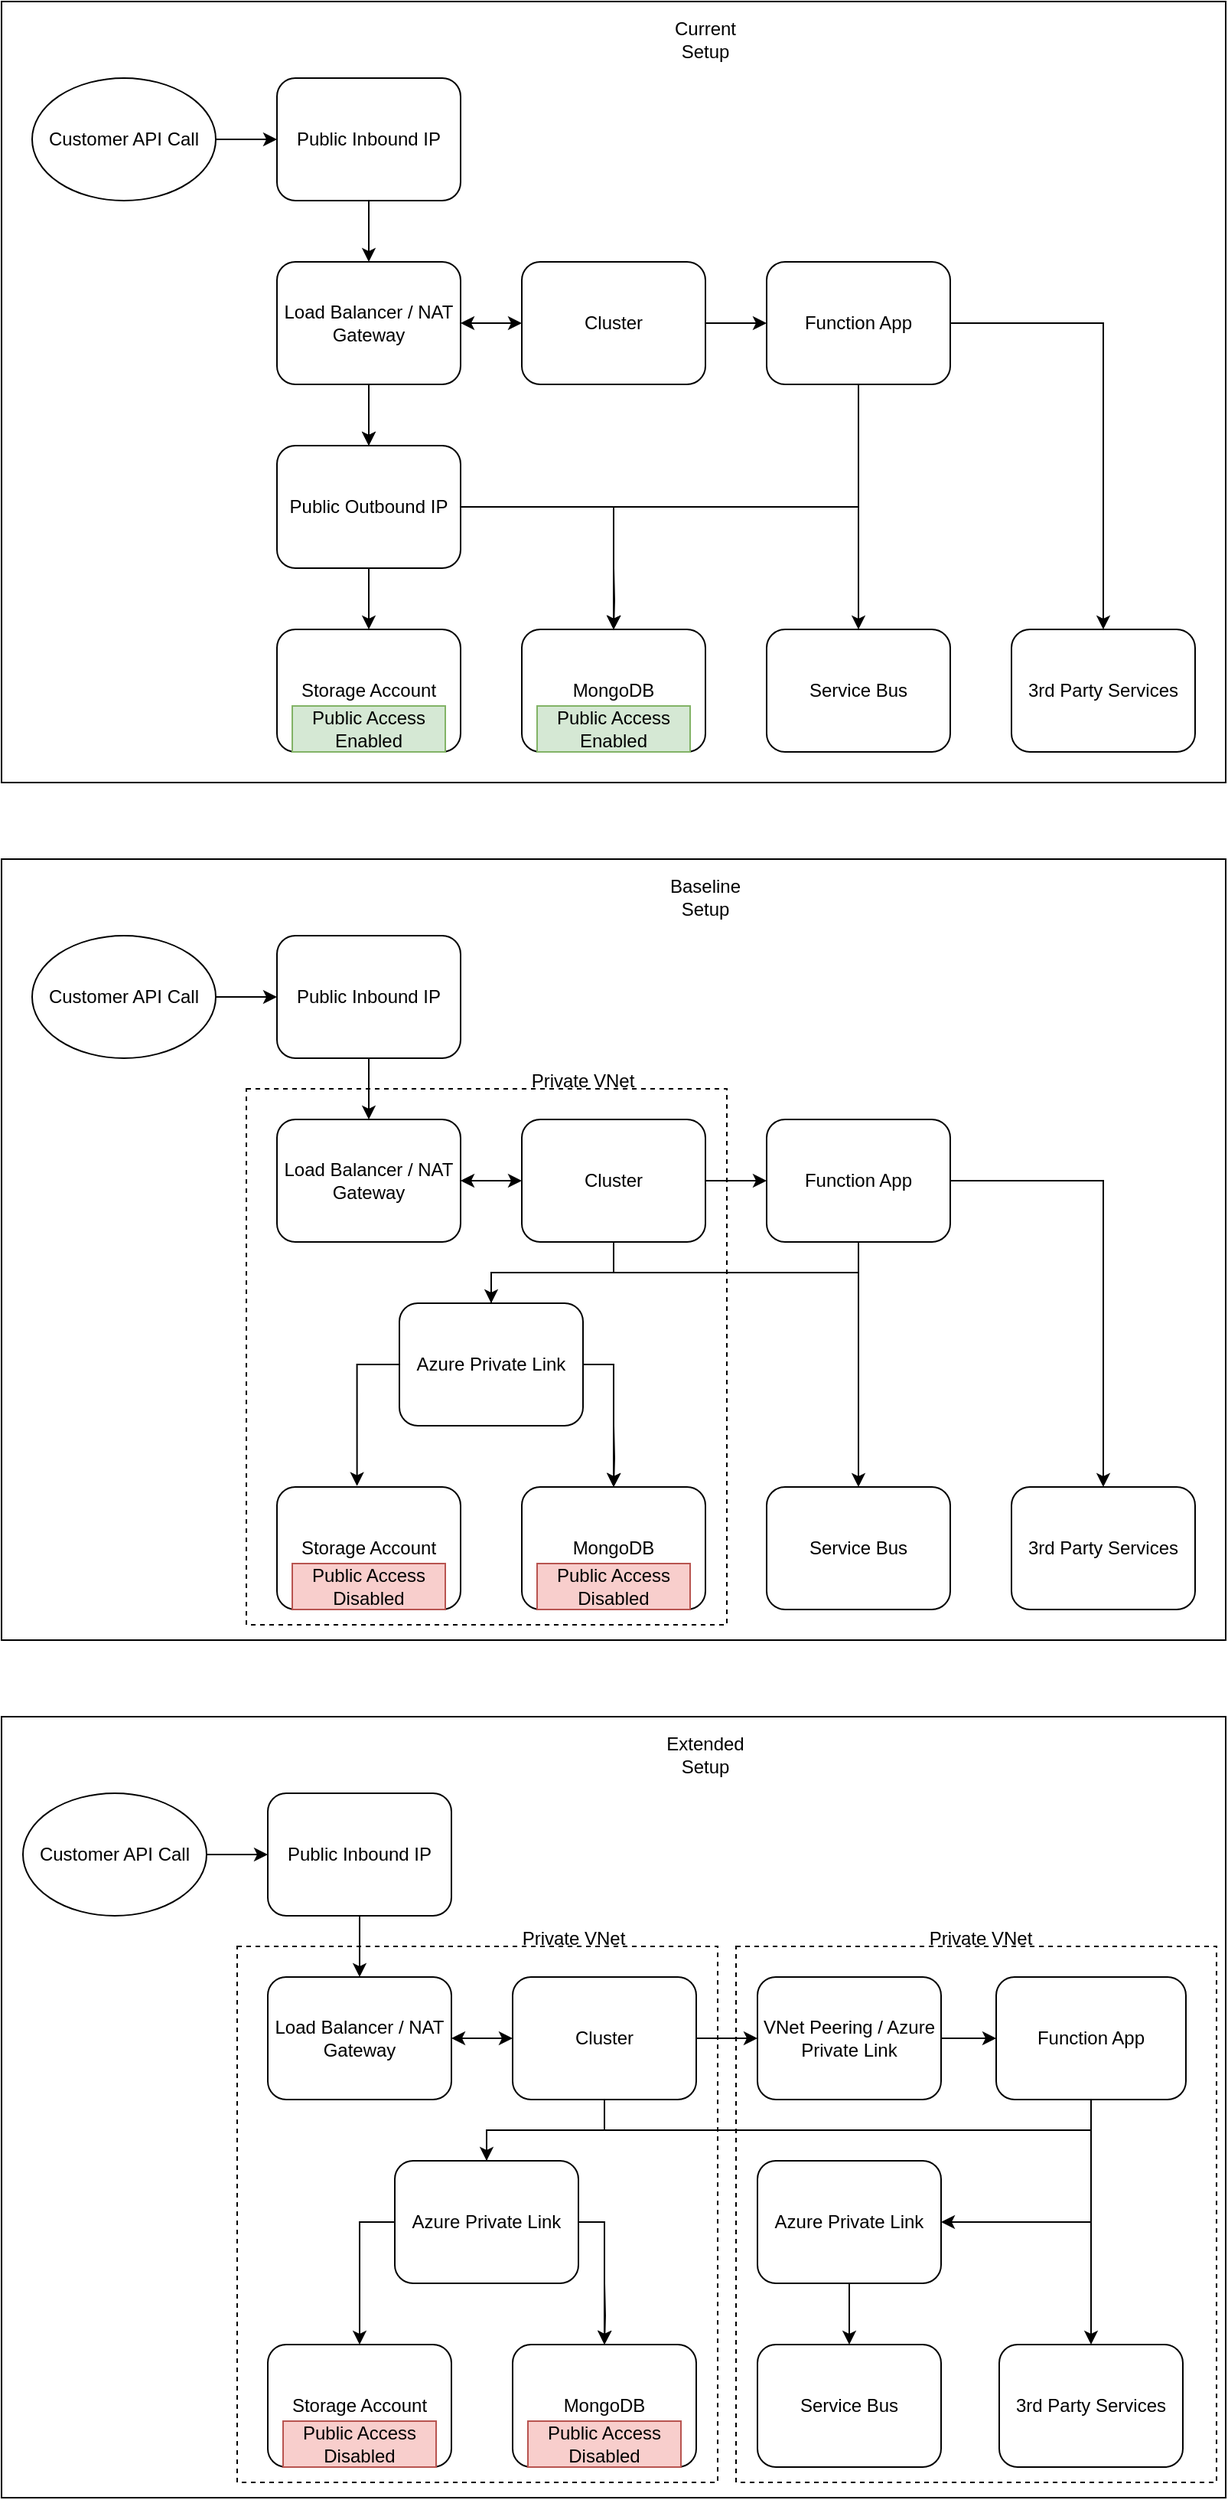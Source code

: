 <mxfile version="23.1.4" type="github">
  <diagram name="Page-1" id="20M73AAbPpsOpiNFh2Rf">
    <mxGraphModel dx="2565" dy="1485" grid="1" gridSize="10" guides="1" tooltips="1" connect="1" arrows="1" fold="1" page="1" pageScale="1" pageWidth="827" pageHeight="1169" math="0" shadow="0">
      <root>
        <mxCell id="0" />
        <mxCell id="1" parent="0" />
        <mxCell id="LOcvImVd184odbR1vvfn-132" value="" style="rounded=0;whiteSpace=wrap;html=1;" parent="1" vertex="1">
          <mxGeometry x="20" y="30" width="800" height="510" as="geometry" />
        </mxCell>
        <mxCell id="LOcvImVd184odbR1vvfn-131" value="" style="rounded=0;whiteSpace=wrap;html=1;" parent="1" vertex="1">
          <mxGeometry x="20" y="1150" width="800" height="510" as="geometry" />
        </mxCell>
        <mxCell id="LOcvImVd184odbR1vvfn-130" value="" style="rounded=0;whiteSpace=wrap;html=1;" parent="1" vertex="1">
          <mxGeometry x="20" y="590" width="800" height="510" as="geometry" />
        </mxCell>
        <mxCell id="LOcvImVd184odbR1vvfn-82" value="" style="rounded=0;whiteSpace=wrap;html=1;fillColor=none;dashed=1;" parent="1" vertex="1">
          <mxGeometry x="180" y="740" width="314" height="350" as="geometry" />
        </mxCell>
        <mxCell id="LOcvImVd184odbR1vvfn-113" value="" style="rounded=0;whiteSpace=wrap;html=1;fillColor=none;dashed=1;" parent="1" vertex="1">
          <mxGeometry x="500" y="1300" width="314" height="350" as="geometry" />
        </mxCell>
        <mxCell id="LOcvImVd184odbR1vvfn-107" value="" style="rounded=0;whiteSpace=wrap;html=1;fillColor=none;dashed=1;" parent="1" vertex="1">
          <mxGeometry x="174" y="1300" width="314" height="350" as="geometry" />
        </mxCell>
        <mxCell id="LOcvImVd184odbR1vvfn-3" style="edgeStyle=orthogonalEdgeStyle;rounded=0;orthogonalLoop=1;jettySize=auto;html=1;entryX=0.5;entryY=0;entryDx=0;entryDy=0;startArrow=none;startFill=0;exitX=0.5;exitY=1;exitDx=0;exitDy=0;" parent="1" source="LOcvImVd184odbR1vvfn-48" target="LOcvImVd184odbR1vvfn-2" edge="1">
          <mxGeometry relative="1" as="geometry">
            <mxPoint x="260" y="400" as="sourcePoint" />
          </mxGeometry>
        </mxCell>
        <mxCell id="LOcvImVd184odbR1vvfn-2" value="Storage Account" style="rounded=1;whiteSpace=wrap;html=1;" parent="1" vertex="1">
          <mxGeometry x="200" y="440" width="120" height="80" as="geometry" />
        </mxCell>
        <mxCell id="LOcvImVd184odbR1vvfn-11" value="MongoDB" style="rounded=1;whiteSpace=wrap;html=1;" parent="1" vertex="1">
          <mxGeometry x="360" y="440" width="120" height="80" as="geometry" />
        </mxCell>
        <mxCell id="LOcvImVd184odbR1vvfn-14" style="edgeStyle=orthogonalEdgeStyle;rounded=0;orthogonalLoop=1;jettySize=auto;html=1;entryX=0.5;entryY=0;entryDx=0;entryDy=0;startArrow=none;startFill=0;" parent="1" target="LOcvImVd184odbR1vvfn-11" edge="1">
          <mxGeometry relative="1" as="geometry">
            <mxPoint x="420" y="400" as="sourcePoint" />
          </mxGeometry>
        </mxCell>
        <mxCell id="LOcvImVd184odbR1vvfn-16" style="edgeStyle=orthogonalEdgeStyle;rounded=0;orthogonalLoop=1;jettySize=auto;html=1;entryX=0.5;entryY=0;entryDx=0;entryDy=0;startArrow=none;startFill=0;" parent="1" source="LOcvImVd184odbR1vvfn-13" target="LOcvImVd184odbR1vvfn-15" edge="1">
          <mxGeometry relative="1" as="geometry" />
        </mxCell>
        <mxCell id="LOcvImVd184odbR1vvfn-18" style="edgeStyle=orthogonalEdgeStyle;rounded=0;orthogonalLoop=1;jettySize=auto;html=1;" parent="1" source="LOcvImVd184odbR1vvfn-13" target="LOcvImVd184odbR1vvfn-17" edge="1">
          <mxGeometry relative="1" as="geometry" />
        </mxCell>
        <mxCell id="LOcvImVd184odbR1vvfn-126" style="edgeStyle=orthogonalEdgeStyle;rounded=0;orthogonalLoop=1;jettySize=auto;html=1;entryX=0.5;entryY=0;entryDx=0;entryDy=0;" parent="1" source="LOcvImVd184odbR1vvfn-13" target="LOcvImVd184odbR1vvfn-11" edge="1">
          <mxGeometry relative="1" as="geometry">
            <Array as="points">
              <mxPoint x="580" y="360" />
              <mxPoint x="420" y="360" />
            </Array>
          </mxGeometry>
        </mxCell>
        <mxCell id="LOcvImVd184odbR1vvfn-13" value="Function App" style="rounded=1;whiteSpace=wrap;html=1;" parent="1" vertex="1">
          <mxGeometry x="520" y="200" width="120" height="80" as="geometry" />
        </mxCell>
        <mxCell id="LOcvImVd184odbR1vvfn-15" value="Service Bus" style="rounded=1;whiteSpace=wrap;html=1;" parent="1" vertex="1">
          <mxGeometry x="520" y="440" width="120" height="80" as="geometry" />
        </mxCell>
        <mxCell id="LOcvImVd184odbR1vvfn-17" value="3rd Party Services" style="rounded=1;whiteSpace=wrap;html=1;" parent="1" vertex="1">
          <mxGeometry x="680" y="440" width="120" height="80" as="geometry" />
        </mxCell>
        <mxCell id="LOcvImVd184odbR1vvfn-52" style="edgeStyle=orthogonalEdgeStyle;rounded=0;orthogonalLoop=1;jettySize=auto;html=1;entryX=0.5;entryY=0;entryDx=0;entryDy=0;" parent="1" source="LOcvImVd184odbR1vvfn-48" target="LOcvImVd184odbR1vvfn-11" edge="1">
          <mxGeometry relative="1" as="geometry">
            <Array as="points">
              <mxPoint x="420" y="360" />
            </Array>
          </mxGeometry>
        </mxCell>
        <mxCell id="LOcvImVd184odbR1vvfn-42" value="Load Balancer / NAT Gateway" style="rounded=1;whiteSpace=wrap;html=1;" parent="1" vertex="1">
          <mxGeometry x="200" y="200" width="120" height="80" as="geometry" />
        </mxCell>
        <mxCell id="LOcvImVd184odbR1vvfn-50" value="" style="edgeStyle=orthogonalEdgeStyle;rounded=0;orthogonalLoop=1;jettySize=auto;html=1;entryX=0.5;entryY=0;entryDx=0;entryDy=0;startArrow=classic;startFill=1;" parent="1" source="LOcvImVd184odbR1vvfn-13" target="LOcvImVd184odbR1vvfn-1" edge="1">
          <mxGeometry relative="1" as="geometry">
            <mxPoint x="520" y="240" as="sourcePoint" />
            <mxPoint x="420" y="320" as="targetPoint" />
            <Array as="points">
              <mxPoint x="420" y="240" />
            </Array>
          </mxGeometry>
        </mxCell>
        <mxCell id="LOcvImVd184odbR1vvfn-59" style="edgeStyle=orthogonalEdgeStyle;rounded=0;orthogonalLoop=1;jettySize=auto;html=1;entryX=1;entryY=0.5;entryDx=0;entryDy=0;startArrow=classic;startFill=1;" parent="1" source="LOcvImVd184odbR1vvfn-1" target="LOcvImVd184odbR1vvfn-42" edge="1">
          <mxGeometry relative="1" as="geometry" />
        </mxCell>
        <mxCell id="LOcvImVd184odbR1vvfn-1" value="Cluster" style="rounded=1;whiteSpace=wrap;html=1;" parent="1" vertex="1">
          <mxGeometry x="360" y="200" width="120" height="80" as="geometry" />
        </mxCell>
        <mxCell id="LOcvImVd184odbR1vvfn-53" value="" style="edgeStyle=orthogonalEdgeStyle;rounded=0;orthogonalLoop=1;jettySize=auto;html=1;entryX=0.5;entryY=0;entryDx=0;entryDy=0;startArrow=none;startFill=0;exitX=0.5;exitY=1;exitDx=0;exitDy=0;" parent="1" source="LOcvImVd184odbR1vvfn-42" target="LOcvImVd184odbR1vvfn-48" edge="1">
          <mxGeometry relative="1" as="geometry">
            <mxPoint x="260" y="280" as="sourcePoint" />
            <mxPoint x="260" y="440" as="targetPoint" />
          </mxGeometry>
        </mxCell>
        <mxCell id="LOcvImVd184odbR1vvfn-54" value="" style="edgeStyle=orthogonalEdgeStyle;rounded=0;orthogonalLoop=1;jettySize=auto;html=1;entryX=0.5;entryY=0;entryDx=0;entryDy=0;" parent="1" source="LOcvImVd184odbR1vvfn-42" target="LOcvImVd184odbR1vvfn-48" edge="1">
          <mxGeometry relative="1" as="geometry">
            <mxPoint x="260" y="280" as="sourcePoint" />
            <mxPoint x="420" y="440" as="targetPoint" />
            <Array as="points" />
          </mxGeometry>
        </mxCell>
        <mxCell id="LOcvImVd184odbR1vvfn-48" value="Public Outbound IP" style="rounded=1;whiteSpace=wrap;html=1;" parent="1" vertex="1">
          <mxGeometry x="200" y="320" width="120" height="80" as="geometry" />
        </mxCell>
        <mxCell id="LOcvImVd184odbR1vvfn-56" style="edgeStyle=orthogonalEdgeStyle;rounded=0;orthogonalLoop=1;jettySize=auto;html=1;entryX=0.5;entryY=0;entryDx=0;entryDy=0;" parent="1" source="LOcvImVd184odbR1vvfn-55" target="LOcvImVd184odbR1vvfn-42" edge="1">
          <mxGeometry relative="1" as="geometry" />
        </mxCell>
        <mxCell id="LOcvImVd184odbR1vvfn-55" value="Public Inbound IP" style="rounded=1;whiteSpace=wrap;html=1;" parent="1" vertex="1">
          <mxGeometry x="200" y="80" width="120" height="80" as="geometry" />
        </mxCell>
        <mxCell id="LOcvImVd184odbR1vvfn-84" style="edgeStyle=orthogonalEdgeStyle;rounded=0;orthogonalLoop=1;jettySize=auto;html=1;entryX=0;entryY=0.5;entryDx=0;entryDy=0;" parent="1" source="LOcvImVd184odbR1vvfn-57" target="LOcvImVd184odbR1vvfn-55" edge="1">
          <mxGeometry relative="1" as="geometry" />
        </mxCell>
        <mxCell id="LOcvImVd184odbR1vvfn-57" value="Customer API Call" style="ellipse;whiteSpace=wrap;html=1;" parent="1" vertex="1">
          <mxGeometry x="40" y="80" width="120" height="80" as="geometry" />
        </mxCell>
        <mxCell id="LOcvImVd184odbR1vvfn-61" value="Storage Account" style="rounded=1;whiteSpace=wrap;html=1;" parent="1" vertex="1">
          <mxGeometry x="200" y="1000" width="120" height="80" as="geometry" />
        </mxCell>
        <mxCell id="LOcvImVd184odbR1vvfn-62" value="MongoDB" style="rounded=1;whiteSpace=wrap;html=1;" parent="1" vertex="1">
          <mxGeometry x="360" y="1000" width="120" height="80" as="geometry" />
        </mxCell>
        <mxCell id="LOcvImVd184odbR1vvfn-63" style="edgeStyle=orthogonalEdgeStyle;rounded=0;orthogonalLoop=1;jettySize=auto;html=1;entryX=0.5;entryY=0;entryDx=0;entryDy=0;startArrow=none;startFill=0;" parent="1" target="LOcvImVd184odbR1vvfn-62" edge="1">
          <mxGeometry relative="1" as="geometry">
            <mxPoint x="420" y="960" as="sourcePoint" />
          </mxGeometry>
        </mxCell>
        <mxCell id="LOcvImVd184odbR1vvfn-64" style="edgeStyle=orthogonalEdgeStyle;rounded=0;orthogonalLoop=1;jettySize=auto;html=1;entryX=0.5;entryY=0;entryDx=0;entryDy=0;startArrow=none;startFill=0;" parent="1" source="LOcvImVd184odbR1vvfn-66" target="LOcvImVd184odbR1vvfn-67" edge="1">
          <mxGeometry relative="1" as="geometry" />
        </mxCell>
        <mxCell id="LOcvImVd184odbR1vvfn-65" style="edgeStyle=orthogonalEdgeStyle;rounded=0;orthogonalLoop=1;jettySize=auto;html=1;" parent="1" source="LOcvImVd184odbR1vvfn-66" target="LOcvImVd184odbR1vvfn-68" edge="1">
          <mxGeometry relative="1" as="geometry" />
        </mxCell>
        <mxCell id="LOcvImVd184odbR1vvfn-127" style="edgeStyle=orthogonalEdgeStyle;rounded=0;orthogonalLoop=1;jettySize=auto;html=1;entryX=1;entryY=0.5;entryDx=0;entryDy=0;" parent="1" source="LOcvImVd184odbR1vvfn-66" target="LOcvImVd184odbR1vvfn-76" edge="1">
          <mxGeometry relative="1" as="geometry">
            <Array as="points">
              <mxPoint x="580" y="860" />
              <mxPoint x="340" y="860" />
              <mxPoint x="340" y="920" />
            </Array>
          </mxGeometry>
        </mxCell>
        <mxCell id="LOcvImVd184odbR1vvfn-66" value="Function App" style="rounded=1;whiteSpace=wrap;html=1;" parent="1" vertex="1">
          <mxGeometry x="520" y="760" width="120" height="80" as="geometry" />
        </mxCell>
        <mxCell id="LOcvImVd184odbR1vvfn-67" value="Service Bus" style="rounded=1;whiteSpace=wrap;html=1;" parent="1" vertex="1">
          <mxGeometry x="520" y="1000" width="120" height="80" as="geometry" />
        </mxCell>
        <mxCell id="LOcvImVd184odbR1vvfn-68" value="3rd Party Services" style="rounded=1;whiteSpace=wrap;html=1;" parent="1" vertex="1">
          <mxGeometry x="680" y="1000" width="120" height="80" as="geometry" />
        </mxCell>
        <mxCell id="LOcvImVd184odbR1vvfn-69" style="edgeStyle=orthogonalEdgeStyle;rounded=0;orthogonalLoop=1;jettySize=auto;html=1;entryX=0.5;entryY=0;entryDx=0;entryDy=0;" parent="1" source="LOcvImVd184odbR1vvfn-76" target="LOcvImVd184odbR1vvfn-62" edge="1">
          <mxGeometry relative="1" as="geometry">
            <Array as="points">
              <mxPoint x="420" y="920" />
            </Array>
          </mxGeometry>
        </mxCell>
        <mxCell id="LOcvImVd184odbR1vvfn-70" value="Load Balancer / NAT Gateway" style="rounded=1;whiteSpace=wrap;html=1;" parent="1" vertex="1">
          <mxGeometry x="200" y="760" width="120" height="80" as="geometry" />
        </mxCell>
        <mxCell id="LOcvImVd184odbR1vvfn-71" value="" style="edgeStyle=orthogonalEdgeStyle;rounded=0;orthogonalLoop=1;jettySize=auto;html=1;entryX=0.5;entryY=0;entryDx=0;entryDy=0;startArrow=classic;startFill=1;" parent="1" source="LOcvImVd184odbR1vvfn-66" target="LOcvImVd184odbR1vvfn-73" edge="1">
          <mxGeometry relative="1" as="geometry">
            <mxPoint x="520" y="800" as="sourcePoint" />
            <mxPoint x="420" y="880" as="targetPoint" />
            <Array as="points">
              <mxPoint x="420" y="800" />
            </Array>
          </mxGeometry>
        </mxCell>
        <mxCell id="LOcvImVd184odbR1vvfn-72" style="edgeStyle=orthogonalEdgeStyle;rounded=0;orthogonalLoop=1;jettySize=auto;html=1;entryX=1;entryY=0.5;entryDx=0;entryDy=0;startArrow=classic;startFill=1;" parent="1" source="LOcvImVd184odbR1vvfn-73" target="LOcvImVd184odbR1vvfn-70" edge="1">
          <mxGeometry relative="1" as="geometry" />
        </mxCell>
        <mxCell id="LOcvImVd184odbR1vvfn-81" style="edgeStyle=orthogonalEdgeStyle;rounded=0;orthogonalLoop=1;jettySize=auto;html=1;entryX=0.5;entryY=0;entryDx=0;entryDy=0;" parent="1" source="LOcvImVd184odbR1vvfn-73" target="LOcvImVd184odbR1vvfn-76" edge="1">
          <mxGeometry relative="1" as="geometry" />
        </mxCell>
        <mxCell id="LOcvImVd184odbR1vvfn-73" value="Cluster" style="rounded=1;whiteSpace=wrap;html=1;" parent="1" vertex="1">
          <mxGeometry x="360" y="760" width="120" height="80" as="geometry" />
        </mxCell>
        <mxCell id="LOcvImVd184odbR1vvfn-76" value="Azure Private Link" style="rounded=1;whiteSpace=wrap;html=1;" parent="1" vertex="1">
          <mxGeometry x="280" y="880" width="120" height="80" as="geometry" />
        </mxCell>
        <mxCell id="LOcvImVd184odbR1vvfn-77" style="edgeStyle=orthogonalEdgeStyle;rounded=0;orthogonalLoop=1;jettySize=auto;html=1;entryX=0.5;entryY=0;entryDx=0;entryDy=0;" parent="1" source="LOcvImVd184odbR1vvfn-78" target="LOcvImVd184odbR1vvfn-70" edge="1">
          <mxGeometry relative="1" as="geometry" />
        </mxCell>
        <mxCell id="LOcvImVd184odbR1vvfn-78" value="Public Inbound IP" style="rounded=1;whiteSpace=wrap;html=1;" parent="1" vertex="1">
          <mxGeometry x="200" y="640" width="120" height="80" as="geometry" />
        </mxCell>
        <mxCell id="LOcvImVd184odbR1vvfn-86" style="edgeStyle=orthogonalEdgeStyle;rounded=0;orthogonalLoop=1;jettySize=auto;html=1;entryX=0;entryY=0.5;entryDx=0;entryDy=0;" parent="1" source="LOcvImVd184odbR1vvfn-80" target="LOcvImVd184odbR1vvfn-78" edge="1">
          <mxGeometry relative="1" as="geometry" />
        </mxCell>
        <mxCell id="LOcvImVd184odbR1vvfn-80" value="Customer API Call" style="ellipse;whiteSpace=wrap;html=1;" parent="1" vertex="1">
          <mxGeometry x="40" y="640" width="120" height="80" as="geometry" />
        </mxCell>
        <mxCell id="LOcvImVd184odbR1vvfn-83" value="Private VNet" style="text;html=1;strokeColor=none;fillColor=none;align=center;verticalAlign=middle;whiteSpace=wrap;rounded=0;" parent="1" vertex="1">
          <mxGeometry x="360" y="720" width="80" height="30" as="geometry" />
        </mxCell>
        <mxCell id="LOcvImVd184odbR1vvfn-88" value="Storage Account" style="rounded=1;whiteSpace=wrap;html=1;" parent="1" vertex="1">
          <mxGeometry x="194" y="1560" width="120" height="80" as="geometry" />
        </mxCell>
        <mxCell id="LOcvImVd184odbR1vvfn-89" value="MongoDB" style="rounded=1;whiteSpace=wrap;html=1;" parent="1" vertex="1">
          <mxGeometry x="354" y="1560" width="120" height="80" as="geometry" />
        </mxCell>
        <mxCell id="LOcvImVd184odbR1vvfn-90" style="edgeStyle=orthogonalEdgeStyle;rounded=0;orthogonalLoop=1;jettySize=auto;html=1;entryX=0.5;entryY=0;entryDx=0;entryDy=0;startArrow=none;startFill=0;" parent="1" target="LOcvImVd184odbR1vvfn-89" edge="1">
          <mxGeometry relative="1" as="geometry">
            <mxPoint x="414" y="1520" as="sourcePoint" />
          </mxGeometry>
        </mxCell>
        <mxCell id="LOcvImVd184odbR1vvfn-128" style="edgeStyle=orthogonalEdgeStyle;rounded=0;orthogonalLoop=1;jettySize=auto;html=1;entryX=1;entryY=0.5;entryDx=0;entryDy=0;" parent="1" source="LOcvImVd184odbR1vvfn-93" target="LOcvImVd184odbR1vvfn-102" edge="1">
          <mxGeometry relative="1" as="geometry">
            <Array as="points">
              <mxPoint x="732" y="1420" />
              <mxPoint x="337" y="1420" />
              <mxPoint x="337" y="1480" />
            </Array>
          </mxGeometry>
        </mxCell>
        <mxCell id="9PpEdqx_yyRKP-U49hqi-1" style="edgeStyle=orthogonalEdgeStyle;rounded=0;orthogonalLoop=1;jettySize=auto;html=1;" parent="1" source="LOcvImVd184odbR1vvfn-93" target="LOcvImVd184odbR1vvfn-95" edge="1">
          <mxGeometry relative="1" as="geometry" />
        </mxCell>
        <mxCell id="9PpEdqx_yyRKP-U49hqi-2" style="edgeStyle=orthogonalEdgeStyle;rounded=0;orthogonalLoop=1;jettySize=auto;html=1;entryX=1;entryY=0.5;entryDx=0;entryDy=0;" parent="1" source="LOcvImVd184odbR1vvfn-93" target="LOcvImVd184odbR1vvfn-109" edge="1">
          <mxGeometry relative="1" as="geometry">
            <Array as="points">
              <mxPoint x="732" y="1480" />
            </Array>
          </mxGeometry>
        </mxCell>
        <mxCell id="LOcvImVd184odbR1vvfn-93" value="Function App" style="rounded=1;whiteSpace=wrap;html=1;" parent="1" vertex="1">
          <mxGeometry x="670" y="1320" width="124" height="80" as="geometry" />
        </mxCell>
        <mxCell id="LOcvImVd184odbR1vvfn-94" value="Service Bus" style="rounded=1;whiteSpace=wrap;html=1;" parent="1" vertex="1">
          <mxGeometry x="514" y="1560" width="120" height="80" as="geometry" />
        </mxCell>
        <mxCell id="LOcvImVd184odbR1vvfn-95" value="3rd Party Services" style="rounded=1;whiteSpace=wrap;html=1;" parent="1" vertex="1">
          <mxGeometry x="672" y="1560" width="120" height="80" as="geometry" />
        </mxCell>
        <mxCell id="LOcvImVd184odbR1vvfn-96" style="edgeStyle=orthogonalEdgeStyle;rounded=0;orthogonalLoop=1;jettySize=auto;html=1;entryX=0.5;entryY=0;entryDx=0;entryDy=0;" parent="1" source="LOcvImVd184odbR1vvfn-102" target="LOcvImVd184odbR1vvfn-89" edge="1">
          <mxGeometry relative="1" as="geometry">
            <Array as="points">
              <mxPoint x="414" y="1480" />
            </Array>
          </mxGeometry>
        </mxCell>
        <mxCell id="LOcvImVd184odbR1vvfn-97" value="Load Balancer / NAT Gateway" style="rounded=1;whiteSpace=wrap;html=1;" parent="1" vertex="1">
          <mxGeometry x="194" y="1320" width="120" height="80" as="geometry" />
        </mxCell>
        <mxCell id="LOcvImVd184odbR1vvfn-99" style="edgeStyle=orthogonalEdgeStyle;rounded=0;orthogonalLoop=1;jettySize=auto;html=1;entryX=1;entryY=0.5;entryDx=0;entryDy=0;startArrow=classic;startFill=1;" parent="1" source="LOcvImVd184odbR1vvfn-101" target="LOcvImVd184odbR1vvfn-97" edge="1">
          <mxGeometry relative="1" as="geometry" />
        </mxCell>
        <mxCell id="LOcvImVd184odbR1vvfn-100" style="edgeStyle=orthogonalEdgeStyle;rounded=0;orthogonalLoop=1;jettySize=auto;html=1;entryX=0.5;entryY=0;entryDx=0;entryDy=0;" parent="1" source="LOcvImVd184odbR1vvfn-101" target="LOcvImVd184odbR1vvfn-102" edge="1">
          <mxGeometry relative="1" as="geometry" />
        </mxCell>
        <mxCell id="LOcvImVd184odbR1vvfn-115" style="edgeStyle=orthogonalEdgeStyle;rounded=0;orthogonalLoop=1;jettySize=auto;html=1;entryX=0;entryY=0.5;entryDx=0;entryDy=0;" parent="1" source="LOcvImVd184odbR1vvfn-101" target="LOcvImVd184odbR1vvfn-112" edge="1">
          <mxGeometry relative="1" as="geometry" />
        </mxCell>
        <mxCell id="LOcvImVd184odbR1vvfn-101" value="Cluster" style="rounded=1;whiteSpace=wrap;html=1;" parent="1" vertex="1">
          <mxGeometry x="354" y="1320" width="120" height="80" as="geometry" />
        </mxCell>
        <mxCell id="9PpEdqx_yyRKP-U49hqi-3" style="edgeStyle=orthogonalEdgeStyle;rounded=0;orthogonalLoop=1;jettySize=auto;html=1;entryX=0.5;entryY=0;entryDx=0;entryDy=0;" parent="1" source="LOcvImVd184odbR1vvfn-102" target="LOcvImVd184odbR1vvfn-88" edge="1">
          <mxGeometry relative="1" as="geometry">
            <Array as="points">
              <mxPoint x="254" y="1480" />
            </Array>
          </mxGeometry>
        </mxCell>
        <mxCell id="LOcvImVd184odbR1vvfn-102" value="Azure Private Link" style="rounded=1;whiteSpace=wrap;html=1;" parent="1" vertex="1">
          <mxGeometry x="277" y="1440" width="120" height="80" as="geometry" />
        </mxCell>
        <mxCell id="LOcvImVd184odbR1vvfn-103" style="edgeStyle=orthogonalEdgeStyle;rounded=0;orthogonalLoop=1;jettySize=auto;html=1;entryX=0.5;entryY=0;entryDx=0;entryDy=0;" parent="1" source="LOcvImVd184odbR1vvfn-104" target="LOcvImVd184odbR1vvfn-97" edge="1">
          <mxGeometry relative="1" as="geometry" />
        </mxCell>
        <mxCell id="LOcvImVd184odbR1vvfn-104" value="Public Inbound IP" style="rounded=1;whiteSpace=wrap;html=1;" parent="1" vertex="1">
          <mxGeometry x="194" y="1200" width="120" height="80" as="geometry" />
        </mxCell>
        <mxCell id="LOcvImVd184odbR1vvfn-105" style="edgeStyle=orthogonalEdgeStyle;rounded=0;orthogonalLoop=1;jettySize=auto;html=1;entryX=0;entryY=0.5;entryDx=0;entryDy=0;" parent="1" source="LOcvImVd184odbR1vvfn-106" target="LOcvImVd184odbR1vvfn-104" edge="1">
          <mxGeometry relative="1" as="geometry" />
        </mxCell>
        <mxCell id="LOcvImVd184odbR1vvfn-106" value="Customer API Call" style="ellipse;whiteSpace=wrap;html=1;" parent="1" vertex="1">
          <mxGeometry x="34" y="1200" width="120" height="80" as="geometry" />
        </mxCell>
        <mxCell id="LOcvImVd184odbR1vvfn-108" value="Private VNet" style="text;html=1;strokeColor=none;fillColor=none;align=center;verticalAlign=middle;whiteSpace=wrap;rounded=0;" parent="1" vertex="1">
          <mxGeometry x="354" y="1280" width="80" height="30" as="geometry" />
        </mxCell>
        <mxCell id="LOcvImVd184odbR1vvfn-111" style="edgeStyle=orthogonalEdgeStyle;rounded=0;orthogonalLoop=1;jettySize=auto;html=1;entryX=0.5;entryY=0;entryDx=0;entryDy=0;" parent="1" source="LOcvImVd184odbR1vvfn-109" target="LOcvImVd184odbR1vvfn-94" edge="1">
          <mxGeometry relative="1" as="geometry" />
        </mxCell>
        <mxCell id="LOcvImVd184odbR1vvfn-109" value="Azure Private Link" style="rounded=1;whiteSpace=wrap;html=1;" parent="1" vertex="1">
          <mxGeometry x="514" y="1440" width="120" height="80" as="geometry" />
        </mxCell>
        <mxCell id="LOcvImVd184odbR1vvfn-116" style="edgeStyle=orthogonalEdgeStyle;rounded=0;orthogonalLoop=1;jettySize=auto;html=1;entryX=0;entryY=0.5;entryDx=0;entryDy=0;" parent="1" source="LOcvImVd184odbR1vvfn-112" target="LOcvImVd184odbR1vvfn-93" edge="1">
          <mxGeometry relative="1" as="geometry" />
        </mxCell>
        <mxCell id="LOcvImVd184odbR1vvfn-112" value="VNet Peering / Azure Private Link" style="rounded=1;whiteSpace=wrap;html=1;" parent="1" vertex="1">
          <mxGeometry x="514" y="1320" width="120" height="80" as="geometry" />
        </mxCell>
        <mxCell id="LOcvImVd184odbR1vvfn-114" value="Private VNet" style="text;html=1;strokeColor=none;fillColor=none;align=center;verticalAlign=middle;whiteSpace=wrap;rounded=0;" parent="1" vertex="1">
          <mxGeometry x="620" y="1280" width="80" height="30" as="geometry" />
        </mxCell>
        <mxCell id="LOcvImVd184odbR1vvfn-118" value="Public Access Enabled" style="text;html=1;strokeColor=#82b366;fillColor=#d5e8d4;align=center;verticalAlign=middle;whiteSpace=wrap;rounded=0;" parent="1" vertex="1">
          <mxGeometry x="210" y="490" width="100" height="30" as="geometry" />
        </mxCell>
        <mxCell id="LOcvImVd184odbR1vvfn-119" value="Public Access Enabled" style="text;html=1;strokeColor=#82b366;fillColor=#d5e8d4;align=center;verticalAlign=middle;whiteSpace=wrap;rounded=0;" parent="1" vertex="1">
          <mxGeometry x="370" y="490" width="100" height="30" as="geometry" />
        </mxCell>
        <mxCell id="LOcvImVd184odbR1vvfn-120" value="Public Access Disabled" style="text;html=1;strokeColor=#b85450;fillColor=#f8cecc;align=center;verticalAlign=middle;whiteSpace=wrap;rounded=0;" parent="1" vertex="1">
          <mxGeometry x="210" y="1050" width="100" height="30" as="geometry" />
        </mxCell>
        <mxCell id="LOcvImVd184odbR1vvfn-121" value="Public Access Disabled" style="text;html=1;strokeColor=#b85450;fillColor=#f8cecc;align=center;verticalAlign=middle;whiteSpace=wrap;rounded=0;" parent="1" vertex="1">
          <mxGeometry x="370" y="1050" width="100" height="30" as="geometry" />
        </mxCell>
        <mxCell id="LOcvImVd184odbR1vvfn-122" value="Public Access Disabled" style="text;html=1;strokeColor=#b85450;fillColor=#f8cecc;align=center;verticalAlign=middle;whiteSpace=wrap;rounded=0;" parent="1" vertex="1">
          <mxGeometry x="204" y="1610" width="100" height="30" as="geometry" />
        </mxCell>
        <mxCell id="LOcvImVd184odbR1vvfn-123" value="Public Access Disabled" style="text;html=1;strokeColor=#b85450;fillColor=#f8cecc;align=center;verticalAlign=middle;whiteSpace=wrap;rounded=0;" parent="1" vertex="1">
          <mxGeometry x="364" y="1610" width="100" height="30" as="geometry" />
        </mxCell>
        <mxCell id="LOcvImVd184odbR1vvfn-124" value="Current Setup" style="text;html=1;strokeColor=none;fillColor=none;align=center;verticalAlign=middle;whiteSpace=wrap;rounded=0;" parent="1" vertex="1">
          <mxGeometry x="450" y="40" width="60" height="30" as="geometry" />
        </mxCell>
        <mxCell id="LOcvImVd184odbR1vvfn-125" value="Baseline Setup" style="text;html=1;strokeColor=none;fillColor=none;align=center;verticalAlign=middle;whiteSpace=wrap;rounded=0;" parent="1" vertex="1">
          <mxGeometry x="450" y="600" width="60" height="30" as="geometry" />
        </mxCell>
        <mxCell id="LOcvImVd184odbR1vvfn-129" value="Extended Setup" style="text;html=1;strokeColor=none;fillColor=none;align=center;verticalAlign=middle;whiteSpace=wrap;rounded=0;" parent="1" vertex="1">
          <mxGeometry x="450" y="1160" width="60" height="30" as="geometry" />
        </mxCell>
        <mxCell id="9PpEdqx_yyRKP-U49hqi-4" style="edgeStyle=orthogonalEdgeStyle;rounded=0;orthogonalLoop=1;jettySize=auto;html=1;entryX=0.436;entryY=-0.008;entryDx=0;entryDy=0;entryPerimeter=0;" parent="1" source="LOcvImVd184odbR1vvfn-76" target="LOcvImVd184odbR1vvfn-61" edge="1">
          <mxGeometry relative="1" as="geometry">
            <Array as="points">
              <mxPoint x="252" y="920" />
            </Array>
          </mxGeometry>
        </mxCell>
      </root>
    </mxGraphModel>
  </diagram>
</mxfile>
